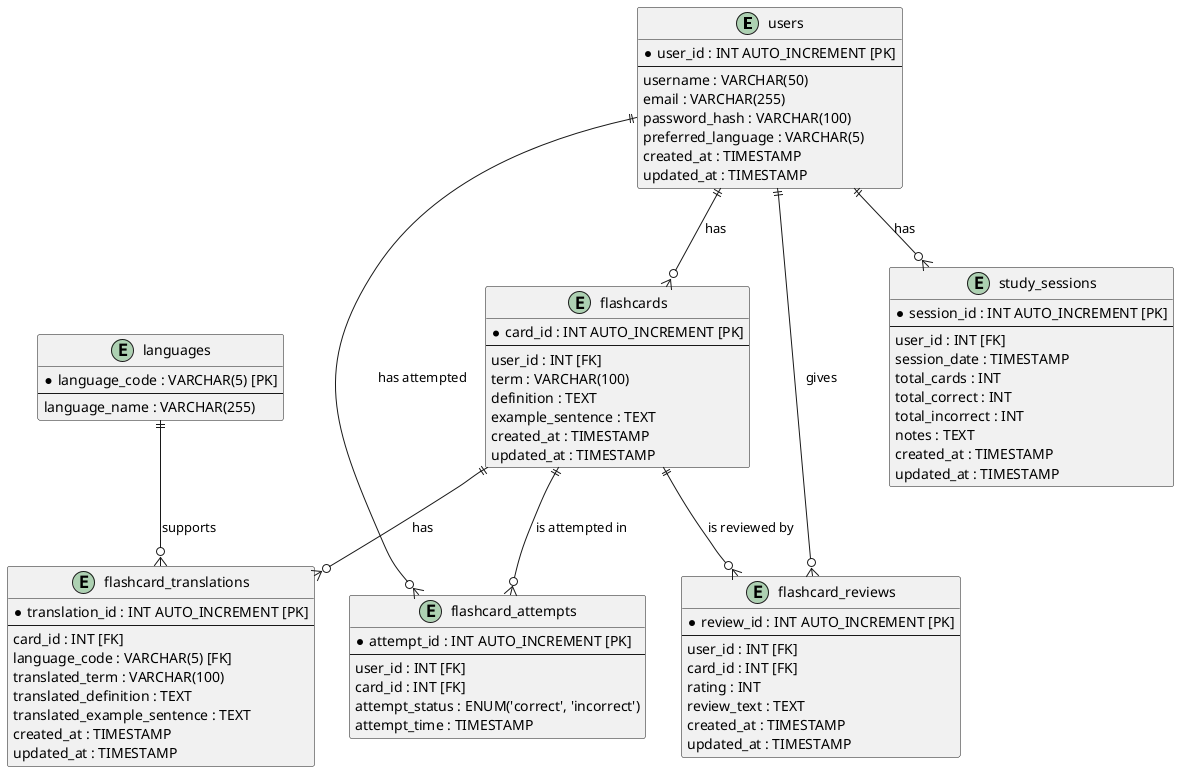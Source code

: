 @startuml Lingua Deck
entity "users" {
    * user_id : INT AUTO_INCREMENT [PK]
    --
    username : VARCHAR(50)
    email : VARCHAR(255)
    password_hash : VARCHAR(100)
    preferred_language : VARCHAR(5)
    created_at : TIMESTAMP
    updated_at : TIMESTAMP
}

entity "languages" {
    * language_code : VARCHAR(5) [PK]
    --
    language_name : VARCHAR(255)
}

entity "flashcards" {
    * card_id : INT AUTO_INCREMENT [PK]
    --
    user_id : INT [FK]
    term : VARCHAR(100)
    definition : TEXT
    example_sentence : TEXT
    created_at : TIMESTAMP
    updated_at : TIMESTAMP
}

entity "flashcard_translations" {
    * translation_id : INT AUTO_INCREMENT [PK]
    --
    card_id : INT [FK]
    language_code : VARCHAR(5) [FK]
    translated_term : VARCHAR(100)
    translated_definition : TEXT
    translated_example_sentence : TEXT
    created_at : TIMESTAMP
    updated_at : TIMESTAMP
}

entity "study_sessions" {
    * session_id : INT AUTO_INCREMENT [PK]
    --
    user_id : INT [FK]
    session_date : TIMESTAMP
    total_cards : INT
    total_correct : INT
    total_incorrect : INT
    notes : TEXT
    created_at : TIMESTAMP
    updated_at : TIMESTAMP
}

entity "flashcard_reviews" {
    * review_id : INT AUTO_INCREMENT [PK]
    --
    user_id : INT [FK]
    card_id : INT [FK]
    rating : INT
    review_text : TEXT
    created_at : TIMESTAMP
    updated_at : TIMESTAMP
}

entity "flashcard_attempts" {
    * attempt_id : INT AUTO_INCREMENT [PK]
    --
    user_id : INT [FK]
    card_id : INT [FK]
    attempt_status : ENUM('correct', 'incorrect')
    attempt_time : TIMESTAMP
}

' Relationships
users ||--o{ flashcards : "has"
users ||--o{ study_sessions : "has"
users ||--o{ flashcard_reviews : "gives"
users ||--o{ flashcard_attempts : "has attempted"
flashcards ||--o{ flashcard_translations : "has"
flashcards ||--o{ flashcard_reviews : "is reviewed by"
flashcards ||--o{ flashcard_attempts : "is attempted in"
languages ||--o{ flashcard_translations : "supports"
@enduml